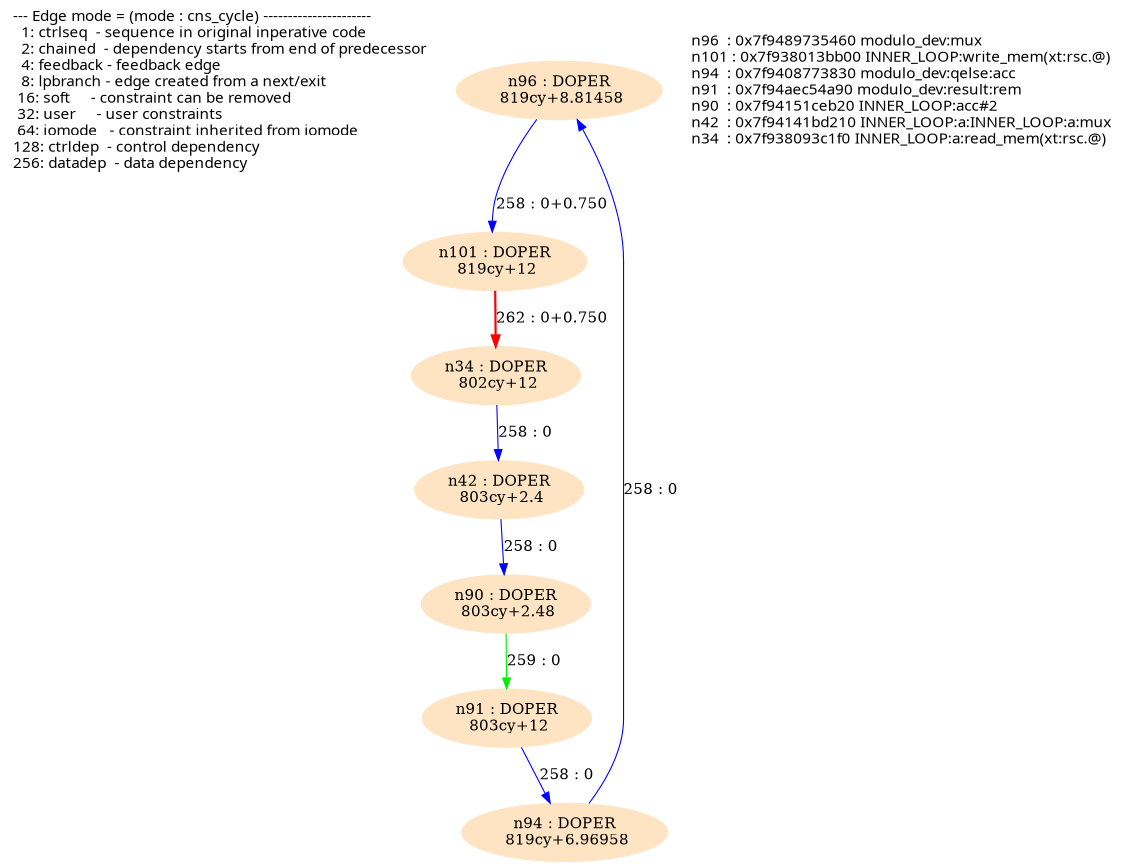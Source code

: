 digraph G {
  size="7.5,10"; center=true; ratio=auto;
  m1[fontname=Fixed,labeljust=left,label="--- Edge mode = (mode : cns_cycle) ----------------------\l  1: ctrlseq  - sequence in original inperative code     \l  2: chained  - dependency starts from end of predecessor\l  4: feedback - feedback edge                            \l  8: lpbranch - edge created from a next/exit            \l 16: soft     - constraint can be removed                \l 32: user     - user constraints                         \l 64: iomode   - constraint inherited from iomode         \l128: ctrldep  - control dependency                       \l256: datadep  - data dependency                          \l",shape=none];
  n96[label="n96 : DOPER\n 819cy+8.81458\n",shape=ellipse,style=filled,color=bisque];
  n101[label="n101 : DOPER\n 819cy+12\n",shape=ellipse,style=filled,color=bisque];
  n94[label="n94 : DOPER\n 819cy+6.96958\n",shape=ellipse,style=filled,color=bisque];
  n91[label="n91 : DOPER\n 803cy+12\n",shape=ellipse,style=filled,color=bisque];
  n90[label="n90 : DOPER\n 803cy+2.48\n",shape=ellipse,style=filled,color=bisque];
  n42[label="n42 : DOPER\n 803cy+2.4\n",shape=ellipse,style=filled,color=bisque];
  n34[label="n34 : DOPER\n 802cy+12\n",shape=ellipse,style=filled,color=bisque];
  m2[fontname=Fixed,labeljust=left,label="n96  : 0x7f9489735460 modulo_dev:mux\ln101 : 0x7f938013bb00 INNER_LOOP:write_mem(xt:rsc.@)\ln94  : 0x7f9408773830 modulo_dev:qelse:acc\ln91  : 0x7f94aec54a90 modulo_dev:result:rem\ln90  : 0x7f94151ceb20 INNER_LOOP:acc#2\ln42  : 0x7f94141bd210 INNER_LOOP:a:INNER_LOOP:a:mux\ln34  : 0x7f938093c1f0 INNER_LOOP:a:read_mem(xt:rsc.@)\l",shape=none];
  n96 -> n101[label="258 : 0+0.750",color=blue];
  n94 -> n96[label="258 : 0",color=blue];
  n91 -> n94[label="258 : 0",color=blue];
  n90 -> n91[label="259 : 0",color=green2];
  n42 -> n90[label="258 : 0",color=blue];
  n34 -> n42[label="258 : 0",color=blue];
  n101 -> n34[label="262 : 0+0.750",color=red, style=bold];
}

